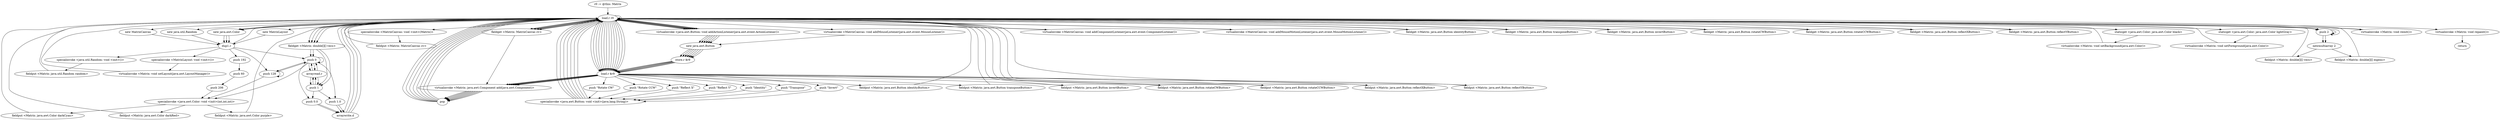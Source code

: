 digraph "" {
    "r0 := @this: Matrix"
    "load.r r0"
    "r0 := @this: Matrix"->"load.r r0";
    "new java.awt.Color"
    "load.r r0"->"new java.awt.Color";
    "dup1.r"
    "new java.awt.Color"->"dup1.r";
    "push 0"
    "dup1.r"->"push 0";
    "push 128"
    "push 0"->"push 128";
    "push 128"->"push 128";
    "specialinvoke <java.awt.Color: void <init>(int,int,int)>"
    "push 128"->"specialinvoke <java.awt.Color: void <init>(int,int,int)>";
    "fieldput <Matrix: java.awt.Color darkCyan>"
    "specialinvoke <java.awt.Color: void <init>(int,int,int)>"->"fieldput <Matrix: java.awt.Color darkCyan>";
    "fieldput <Matrix: java.awt.Color darkCyan>"->"load.r r0";
    "load.r r0"->"new java.awt.Color";
    "new java.awt.Color"->"dup1.r";
    "dup1.r"->"push 128";
    "push 128"->"push 0";
    "push 0"->"push 0";
    "push 0"->"specialinvoke <java.awt.Color: void <init>(int,int,int)>";
    "fieldput <Matrix: java.awt.Color darkRed>"
    "specialinvoke <java.awt.Color: void <init>(int,int,int)>"->"fieldput <Matrix: java.awt.Color darkRed>";
    "fieldput <Matrix: java.awt.Color darkRed>"->"load.r r0";
    "load.r r0"->"new java.awt.Color";
    "new java.awt.Color"->"dup1.r";
    "push 192"
    "dup1.r"->"push 192";
    "push 60"
    "push 192"->"push 60";
    "push 206"
    "push 60"->"push 206";
    "push 206"->"specialinvoke <java.awt.Color: void <init>(int,int,int)>";
    "fieldput <Matrix: java.awt.Color purple>"
    "specialinvoke <java.awt.Color: void <init>(int,int,int)>"->"fieldput <Matrix: java.awt.Color purple>";
    "fieldput <Matrix: java.awt.Color purple>"->"load.r r0";
    "new MatrixLayout"
    "load.r r0"->"new MatrixLayout";
    "new MatrixLayout"->"dup1.r";
    "specialinvoke <MatrixLayout: void <init>()>"
    "dup1.r"->"specialinvoke <MatrixLayout: void <init>()>";
    "virtualinvoke <Matrix: void setLayout(java.awt.LayoutManager)>"
    "specialinvoke <MatrixLayout: void <init>()>"->"virtualinvoke <Matrix: void setLayout(java.awt.LayoutManager)>";
    "virtualinvoke <Matrix: void setLayout(java.awt.LayoutManager)>"->"load.r r0";
    "new MatrixCanvas"
    "load.r r0"->"new MatrixCanvas";
    "new MatrixCanvas"->"dup1.r";
    "dup1.r"->"load.r r0";
    "specialinvoke <MatrixCanvas: void <init>(Matrix)>"
    "load.r r0"->"specialinvoke <MatrixCanvas: void <init>(Matrix)>";
    "fieldput <Matrix: MatrixCanvas cv>"
    "specialinvoke <MatrixCanvas: void <init>(Matrix)>"->"fieldput <Matrix: MatrixCanvas cv>";
    "fieldput <Matrix: MatrixCanvas cv>"->"load.r r0";
    "fieldget <Matrix: MatrixCanvas cv>"
    "load.r r0"->"fieldget <Matrix: MatrixCanvas cv>";
    "fieldget <Matrix: MatrixCanvas cv>"->"load.r r0";
    "virtualinvoke <MatrixCanvas: void addComponentListener(java.awt.event.ComponentListener)>"
    "load.r r0"->"virtualinvoke <MatrixCanvas: void addComponentListener(java.awt.event.ComponentListener)>";
    "virtualinvoke <MatrixCanvas: void addComponentListener(java.awt.event.ComponentListener)>"->"load.r r0";
    "load.r r0"->"fieldget <Matrix: MatrixCanvas cv>";
    "fieldget <Matrix: MatrixCanvas cv>"->"load.r r0";
    "virtualinvoke <MatrixCanvas: void addMouseMotionListener(java.awt.event.MouseMotionListener)>"
    "load.r r0"->"virtualinvoke <MatrixCanvas: void addMouseMotionListener(java.awt.event.MouseMotionListener)>";
    "virtualinvoke <MatrixCanvas: void addMouseMotionListener(java.awt.event.MouseMotionListener)>"->"load.r r0";
    "load.r r0"->"fieldget <Matrix: MatrixCanvas cv>";
    "fieldget <Matrix: MatrixCanvas cv>"->"load.r r0";
    "virtualinvoke <MatrixCanvas: void addMouseListener(java.awt.event.MouseListener)>"
    "load.r r0"->"virtualinvoke <MatrixCanvas: void addMouseListener(java.awt.event.MouseListener)>";
    "new java.awt.Button"
    "virtualinvoke <MatrixCanvas: void addMouseListener(java.awt.event.MouseListener)>"->"new java.awt.Button";
    "store.r $r9"
    "new java.awt.Button"->"store.r $r9";
    "load.r $r9"
    "store.r $r9"->"load.r $r9";
    "push \"Identity\""
    "load.r $r9"->"push \"Identity\"";
    "specialinvoke <java.awt.Button: void <init>(java.lang.String)>"
    "push \"Identity\""->"specialinvoke <java.awt.Button: void <init>(java.lang.String)>";
    "specialinvoke <java.awt.Button: void <init>(java.lang.String)>"->"load.r r0";
    "load.r r0"->"load.r $r9";
    "fieldput <Matrix: java.awt.Button identityButton>"
    "load.r $r9"->"fieldput <Matrix: java.awt.Button identityButton>";
    "fieldput <Matrix: java.awt.Button identityButton>"->"load.r r0";
    "load.r r0"->"load.r $r9";
    "virtualinvoke <Matrix: java.awt.Component add(java.awt.Component)>"
    "load.r $r9"->"virtualinvoke <Matrix: java.awt.Component add(java.awt.Component)>";
    "pop"
    "virtualinvoke <Matrix: java.awt.Component add(java.awt.Component)>"->"pop";
    "pop"->"load.r r0";
    "fieldget <Matrix: java.awt.Button identityButton>"
    "load.r r0"->"fieldget <Matrix: java.awt.Button identityButton>";
    "fieldget <Matrix: java.awt.Button identityButton>"->"load.r r0";
    "virtualinvoke <java.awt.Button: void addActionListener(java.awt.event.ActionListener)>"
    "load.r r0"->"virtualinvoke <java.awt.Button: void addActionListener(java.awt.event.ActionListener)>";
    "virtualinvoke <java.awt.Button: void addActionListener(java.awt.event.ActionListener)>"->"new java.awt.Button";
    "new java.awt.Button"->"store.r $r9";
    "store.r $r9"->"load.r $r9";
    "push \"Transpose\""
    "load.r $r9"->"push \"Transpose\"";
    "push \"Transpose\""->"specialinvoke <java.awt.Button: void <init>(java.lang.String)>";
    "specialinvoke <java.awt.Button: void <init>(java.lang.String)>"->"load.r r0";
    "load.r r0"->"load.r $r9";
    "fieldput <Matrix: java.awt.Button transposeButton>"
    "load.r $r9"->"fieldput <Matrix: java.awt.Button transposeButton>";
    "fieldput <Matrix: java.awt.Button transposeButton>"->"load.r r0";
    "load.r r0"->"load.r $r9";
    "load.r $r9"->"virtualinvoke <Matrix: java.awt.Component add(java.awt.Component)>";
    "virtualinvoke <Matrix: java.awt.Component add(java.awt.Component)>"->"pop";
    "pop"->"load.r r0";
    "fieldget <Matrix: java.awt.Button transposeButton>"
    "load.r r0"->"fieldget <Matrix: java.awt.Button transposeButton>";
    "fieldget <Matrix: java.awt.Button transposeButton>"->"load.r r0";
    "load.r r0"->"virtualinvoke <java.awt.Button: void addActionListener(java.awt.event.ActionListener)>";
    "virtualinvoke <java.awt.Button: void addActionListener(java.awt.event.ActionListener)>"->"new java.awt.Button";
    "new java.awt.Button"->"store.r $r9";
    "store.r $r9"->"load.r $r9";
    "push \"Invert\""
    "load.r $r9"->"push \"Invert\"";
    "push \"Invert\""->"specialinvoke <java.awt.Button: void <init>(java.lang.String)>";
    "specialinvoke <java.awt.Button: void <init>(java.lang.String)>"->"load.r r0";
    "load.r r0"->"load.r $r9";
    "fieldput <Matrix: java.awt.Button invertButton>"
    "load.r $r9"->"fieldput <Matrix: java.awt.Button invertButton>";
    "fieldput <Matrix: java.awt.Button invertButton>"->"load.r r0";
    "load.r r0"->"load.r $r9";
    "load.r $r9"->"virtualinvoke <Matrix: java.awt.Component add(java.awt.Component)>";
    "virtualinvoke <Matrix: java.awt.Component add(java.awt.Component)>"->"pop";
    "pop"->"load.r r0";
    "fieldget <Matrix: java.awt.Button invertButton>"
    "load.r r0"->"fieldget <Matrix: java.awt.Button invertButton>";
    "fieldget <Matrix: java.awt.Button invertButton>"->"load.r r0";
    "load.r r0"->"virtualinvoke <java.awt.Button: void addActionListener(java.awt.event.ActionListener)>";
    "virtualinvoke <java.awt.Button: void addActionListener(java.awt.event.ActionListener)>"->"new java.awt.Button";
    "new java.awt.Button"->"store.r $r9";
    "store.r $r9"->"load.r $r9";
    "push \"Rotate CW\""
    "load.r $r9"->"push \"Rotate CW\"";
    "push \"Rotate CW\""->"specialinvoke <java.awt.Button: void <init>(java.lang.String)>";
    "specialinvoke <java.awt.Button: void <init>(java.lang.String)>"->"load.r r0";
    "load.r r0"->"load.r $r9";
    "fieldput <Matrix: java.awt.Button rotateCWButton>"
    "load.r $r9"->"fieldput <Matrix: java.awt.Button rotateCWButton>";
    "fieldput <Matrix: java.awt.Button rotateCWButton>"->"load.r r0";
    "load.r r0"->"load.r $r9";
    "load.r $r9"->"virtualinvoke <Matrix: java.awt.Component add(java.awt.Component)>";
    "virtualinvoke <Matrix: java.awt.Component add(java.awt.Component)>"->"pop";
    "pop"->"load.r r0";
    "fieldget <Matrix: java.awt.Button rotateCWButton>"
    "load.r r0"->"fieldget <Matrix: java.awt.Button rotateCWButton>";
    "fieldget <Matrix: java.awt.Button rotateCWButton>"->"load.r r0";
    "load.r r0"->"virtualinvoke <java.awt.Button: void addActionListener(java.awt.event.ActionListener)>";
    "virtualinvoke <java.awt.Button: void addActionListener(java.awt.event.ActionListener)>"->"new java.awt.Button";
    "new java.awt.Button"->"store.r $r9";
    "store.r $r9"->"load.r $r9";
    "push \"Rotate CCW\""
    "load.r $r9"->"push \"Rotate CCW\"";
    "push \"Rotate CCW\""->"specialinvoke <java.awt.Button: void <init>(java.lang.String)>";
    "specialinvoke <java.awt.Button: void <init>(java.lang.String)>"->"load.r r0";
    "load.r r0"->"load.r $r9";
    "fieldput <Matrix: java.awt.Button rotateCCWButton>"
    "load.r $r9"->"fieldput <Matrix: java.awt.Button rotateCCWButton>";
    "fieldput <Matrix: java.awt.Button rotateCCWButton>"->"load.r r0";
    "load.r r0"->"load.r $r9";
    "load.r $r9"->"virtualinvoke <Matrix: java.awt.Component add(java.awt.Component)>";
    "virtualinvoke <Matrix: java.awt.Component add(java.awt.Component)>"->"pop";
    "pop"->"load.r r0";
    "fieldget <Matrix: java.awt.Button rotateCCWButton>"
    "load.r r0"->"fieldget <Matrix: java.awt.Button rotateCCWButton>";
    "fieldget <Matrix: java.awt.Button rotateCCWButton>"->"load.r r0";
    "load.r r0"->"virtualinvoke <java.awt.Button: void addActionListener(java.awt.event.ActionListener)>";
    "virtualinvoke <java.awt.Button: void addActionListener(java.awt.event.ActionListener)>"->"new java.awt.Button";
    "new java.awt.Button"->"store.r $r9";
    "store.r $r9"->"load.r $r9";
    "push \"Reflect X\""
    "load.r $r9"->"push \"Reflect X\"";
    "push \"Reflect X\""->"specialinvoke <java.awt.Button: void <init>(java.lang.String)>";
    "specialinvoke <java.awt.Button: void <init>(java.lang.String)>"->"load.r r0";
    "load.r r0"->"load.r $r9";
    "fieldput <Matrix: java.awt.Button reflectXButton>"
    "load.r $r9"->"fieldput <Matrix: java.awt.Button reflectXButton>";
    "fieldput <Matrix: java.awt.Button reflectXButton>"->"load.r r0";
    "load.r r0"->"load.r $r9";
    "load.r $r9"->"virtualinvoke <Matrix: java.awt.Component add(java.awt.Component)>";
    "virtualinvoke <Matrix: java.awt.Component add(java.awt.Component)>"->"pop";
    "pop"->"load.r r0";
    "fieldget <Matrix: java.awt.Button reflectXButton>"
    "load.r r0"->"fieldget <Matrix: java.awt.Button reflectXButton>";
    "fieldget <Matrix: java.awt.Button reflectXButton>"->"load.r r0";
    "load.r r0"->"virtualinvoke <java.awt.Button: void addActionListener(java.awt.event.ActionListener)>";
    "virtualinvoke <java.awt.Button: void addActionListener(java.awt.event.ActionListener)>"->"new java.awt.Button";
    "new java.awt.Button"->"store.r $r9";
    "store.r $r9"->"load.r $r9";
    "push \"Reflect Y\""
    "load.r $r9"->"push \"Reflect Y\"";
    "push \"Reflect Y\""->"specialinvoke <java.awt.Button: void <init>(java.lang.String)>";
    "specialinvoke <java.awt.Button: void <init>(java.lang.String)>"->"load.r r0";
    "load.r r0"->"load.r $r9";
    "fieldput <Matrix: java.awt.Button reflectYButton>"
    "load.r $r9"->"fieldput <Matrix: java.awt.Button reflectYButton>";
    "fieldput <Matrix: java.awt.Button reflectYButton>"->"load.r r0";
    "load.r r0"->"load.r $r9";
    "load.r $r9"->"virtualinvoke <Matrix: java.awt.Component add(java.awt.Component)>";
    "virtualinvoke <Matrix: java.awt.Component add(java.awt.Component)>"->"pop";
    "pop"->"load.r r0";
    "fieldget <Matrix: java.awt.Button reflectYButton>"
    "load.r r0"->"fieldget <Matrix: java.awt.Button reflectYButton>";
    "fieldget <Matrix: java.awt.Button reflectYButton>"->"load.r r0";
    "load.r r0"->"virtualinvoke <java.awt.Button: void addActionListener(java.awt.event.ActionListener)>";
    "virtualinvoke <java.awt.Button: void addActionListener(java.awt.event.ActionListener)>"->"load.r r0";
    "load.r r0"->"load.r r0";
    "load.r r0"->"fieldget <Matrix: MatrixCanvas cv>";
    "fieldget <Matrix: MatrixCanvas cv>"->"virtualinvoke <Matrix: java.awt.Component add(java.awt.Component)>";
    "virtualinvoke <Matrix: java.awt.Component add(java.awt.Component)>"->"pop";
    "pop"->"load.r r0";
    "staticget <java.awt.Color: java.awt.Color black>"
    "load.r r0"->"staticget <java.awt.Color: java.awt.Color black>";
    "virtualinvoke <Matrix: void setBackground(java.awt.Color)>"
    "staticget <java.awt.Color: java.awt.Color black>"->"virtualinvoke <Matrix: void setBackground(java.awt.Color)>";
    "virtualinvoke <Matrix: void setBackground(java.awt.Color)>"->"load.r r0";
    "staticget <java.awt.Color: java.awt.Color lightGray>"
    "load.r r0"->"staticget <java.awt.Color: java.awt.Color lightGray>";
    "virtualinvoke <Matrix: void setForeground(java.awt.Color)>"
    "staticget <java.awt.Color: java.awt.Color lightGray>"->"virtualinvoke <Matrix: void setForeground(java.awt.Color)>";
    "virtualinvoke <Matrix: void setForeground(java.awt.Color)>"->"load.r r0";
    "new java.util.Random"
    "load.r r0"->"new java.util.Random";
    "new java.util.Random"->"dup1.r";
    "specialinvoke <java.util.Random: void <init>()>"
    "dup1.r"->"specialinvoke <java.util.Random: void <init>()>";
    "fieldput <Matrix: java.util.Random random>"
    "specialinvoke <java.util.Random: void <init>()>"->"fieldput <Matrix: java.util.Random random>";
    "fieldput <Matrix: java.util.Random random>"->"load.r r0";
    "push 2"
    "load.r r0"->"push 2";
    "push 2"->"push 2";
    "newmultiarray 2"
    "push 2"->"newmultiarray 2";
    "fieldput <Matrix: double[][] vecs>"
    "newmultiarray 2"->"fieldput <Matrix: double[][] vecs>";
    "fieldput <Matrix: double[][] vecs>"->"load.r r0";
    "fieldget <Matrix: double[][] vecs>"
    "load.r r0"->"fieldget <Matrix: double[][] vecs>";
    "fieldget <Matrix: double[][] vecs>"->"push 0";
    "arrayread.r"
    "push 0"->"arrayread.r";
    "arrayread.r"->"push 0";
    "push 1.0"
    "push 0"->"push 1.0";
    "arraywrite.d"
    "push 1.0"->"arraywrite.d";
    "arraywrite.d"->"load.r r0";
    "load.r r0"->"fieldget <Matrix: double[][] vecs>";
    "fieldget <Matrix: double[][] vecs>"->"push 0";
    "push 0"->"arrayread.r";
    "push 1"
    "arrayread.r"->"push 1";
    "push 0.0"
    "push 1"->"push 0.0";
    "push 0.0"->"arraywrite.d";
    "arraywrite.d"->"load.r r0";
    "load.r r0"->"fieldget <Matrix: double[][] vecs>";
    "fieldget <Matrix: double[][] vecs>"->"push 1";
    "push 1"->"arrayread.r";
    "arrayread.r"->"push 0";
    "push 0"->"push 0.0";
    "push 0.0"->"arraywrite.d";
    "arraywrite.d"->"load.r r0";
    "load.r r0"->"fieldget <Matrix: double[][] vecs>";
    "fieldget <Matrix: double[][] vecs>"->"push 1";
    "push 1"->"arrayread.r";
    "arrayread.r"->"push 1";
    "push 1"->"push 1.0";
    "push 1.0"->"arraywrite.d";
    "arraywrite.d"->"load.r r0";
    "load.r r0"->"push 2";
    "push 2"->"push 2";
    "push 2"->"newmultiarray 2";
    "fieldput <Matrix: double[][] eigens>"
    "newmultiarray 2"->"fieldput <Matrix: double[][] eigens>";
    "fieldput <Matrix: double[][] eigens>"->"load.r r0";
    "virtualinvoke <Matrix: void reinit()>"
    "load.r r0"->"virtualinvoke <Matrix: void reinit()>";
    "virtualinvoke <Matrix: void reinit()>"->"load.r r0";
    "virtualinvoke <Matrix: void repaint()>"
    "load.r r0"->"virtualinvoke <Matrix: void repaint()>";
    "return"
    "virtualinvoke <Matrix: void repaint()>"->"return";
}
